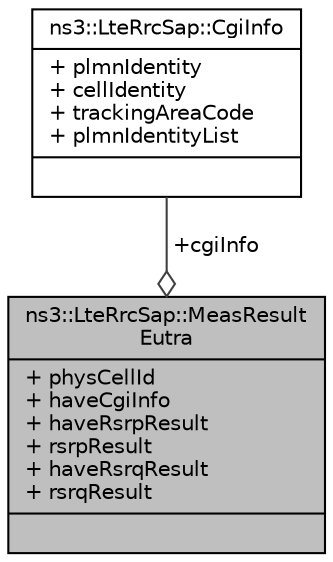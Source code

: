 digraph "ns3::LteRrcSap::MeasResultEutra"
{
  edge [fontname="Helvetica",fontsize="10",labelfontname="Helvetica",labelfontsize="10"];
  node [fontname="Helvetica",fontsize="10",shape=record];
  Node1 [label="{ns3::LteRrcSap::MeasResult\lEutra\n|+ physCellId\l+ haveCgiInfo\l+ haveRsrpResult\l+ rsrpResult\l+ haveRsrqResult\l+ rsrqResult\l|}",height=0.2,width=0.4,color="black", fillcolor="grey75", style="filled", fontcolor="black"];
  Node2 -> Node1 [color="grey25",fontsize="10",style="solid",label=" +cgiInfo" ,arrowhead="odiamond"];
  Node2 [label="{ns3::LteRrcSap::CgiInfo\n|+ plmnIdentity\l+ cellIdentity\l+ trackingAreaCode\l+ plmnIdentityList\l|}",height=0.2,width=0.4,color="black", fillcolor="white", style="filled",URL="$d8/d74/structns3_1_1LteRrcSap_1_1CgiInfo.html"];
}

